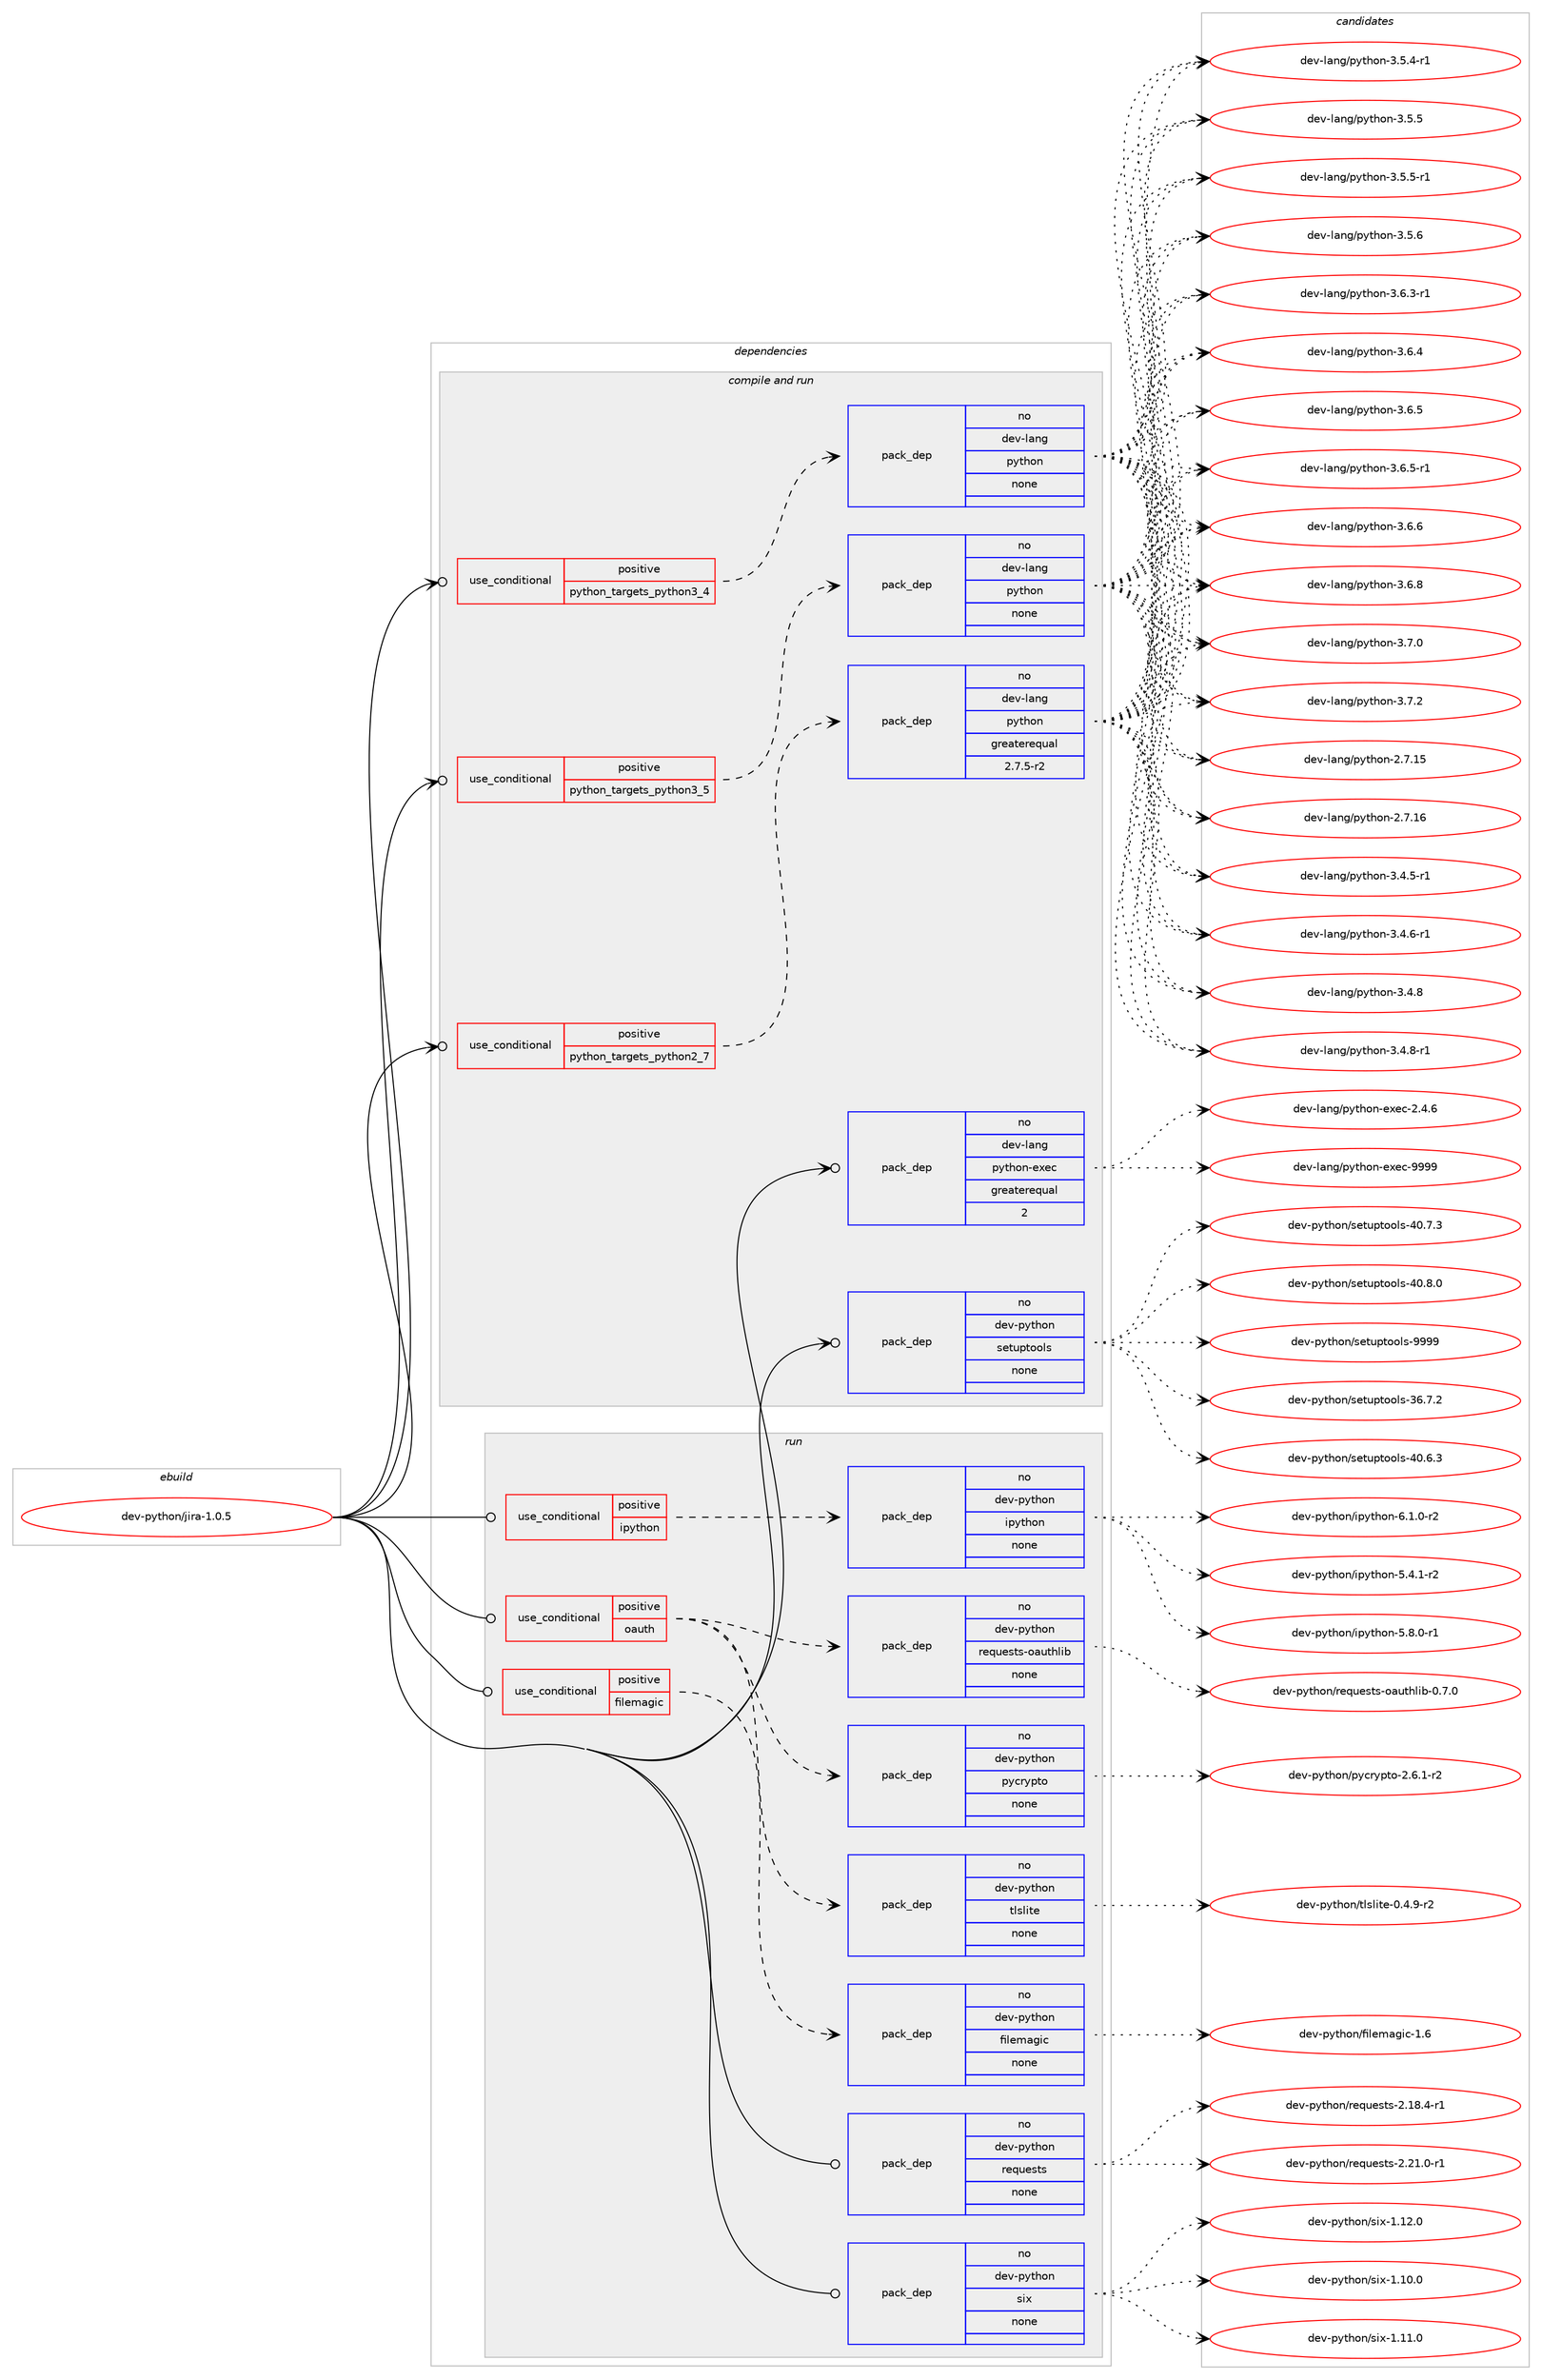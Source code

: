 digraph prolog {

# *************
# Graph options
# *************

newrank=true;
concentrate=true;
compound=true;
graph [rankdir=LR,fontname=Helvetica,fontsize=10,ranksep=1.5];#, ranksep=2.5, nodesep=0.2];
edge  [arrowhead=vee];
node  [fontname=Helvetica,fontsize=10];

# **********
# The ebuild
# **********

subgraph cluster_leftcol {
color=gray;
rank=same;
label=<<i>ebuild</i>>;
id [label="dev-python/jira-1.0.5", color=red, width=4, href="../dev-python/jira-1.0.5.svg"];
}

# ****************
# The dependencies
# ****************

subgraph cluster_midcol {
color=gray;
label=<<i>dependencies</i>>;
subgraph cluster_compile {
fillcolor="#eeeeee";
style=filled;
label=<<i>compile</i>>;
}
subgraph cluster_compileandrun {
fillcolor="#eeeeee";
style=filled;
label=<<i>compile and run</i>>;
subgraph cond376330 {
dependency1415469 [label=<<TABLE BORDER="0" CELLBORDER="1" CELLSPACING="0" CELLPADDING="4"><TR><TD ROWSPAN="3" CELLPADDING="10">use_conditional</TD></TR><TR><TD>positive</TD></TR><TR><TD>python_targets_python2_7</TD></TR></TABLE>>, shape=none, color=red];
subgraph pack1015867 {
dependency1415470 [label=<<TABLE BORDER="0" CELLBORDER="1" CELLSPACING="0" CELLPADDING="4" WIDTH="220"><TR><TD ROWSPAN="6" CELLPADDING="30">pack_dep</TD></TR><TR><TD WIDTH="110">no</TD></TR><TR><TD>dev-lang</TD></TR><TR><TD>python</TD></TR><TR><TD>greaterequal</TD></TR><TR><TD>2.7.5-r2</TD></TR></TABLE>>, shape=none, color=blue];
}
dependency1415469:e -> dependency1415470:w [weight=20,style="dashed",arrowhead="vee"];
}
id:e -> dependency1415469:w [weight=20,style="solid",arrowhead="odotvee"];
subgraph cond376331 {
dependency1415471 [label=<<TABLE BORDER="0" CELLBORDER="1" CELLSPACING="0" CELLPADDING="4"><TR><TD ROWSPAN="3" CELLPADDING="10">use_conditional</TD></TR><TR><TD>positive</TD></TR><TR><TD>python_targets_python3_4</TD></TR></TABLE>>, shape=none, color=red];
subgraph pack1015868 {
dependency1415472 [label=<<TABLE BORDER="0" CELLBORDER="1" CELLSPACING="0" CELLPADDING="4" WIDTH="220"><TR><TD ROWSPAN="6" CELLPADDING="30">pack_dep</TD></TR><TR><TD WIDTH="110">no</TD></TR><TR><TD>dev-lang</TD></TR><TR><TD>python</TD></TR><TR><TD>none</TD></TR><TR><TD></TD></TR></TABLE>>, shape=none, color=blue];
}
dependency1415471:e -> dependency1415472:w [weight=20,style="dashed",arrowhead="vee"];
}
id:e -> dependency1415471:w [weight=20,style="solid",arrowhead="odotvee"];
subgraph cond376332 {
dependency1415473 [label=<<TABLE BORDER="0" CELLBORDER="1" CELLSPACING="0" CELLPADDING="4"><TR><TD ROWSPAN="3" CELLPADDING="10">use_conditional</TD></TR><TR><TD>positive</TD></TR><TR><TD>python_targets_python3_5</TD></TR></TABLE>>, shape=none, color=red];
subgraph pack1015869 {
dependency1415474 [label=<<TABLE BORDER="0" CELLBORDER="1" CELLSPACING="0" CELLPADDING="4" WIDTH="220"><TR><TD ROWSPAN="6" CELLPADDING="30">pack_dep</TD></TR><TR><TD WIDTH="110">no</TD></TR><TR><TD>dev-lang</TD></TR><TR><TD>python</TD></TR><TR><TD>none</TD></TR><TR><TD></TD></TR></TABLE>>, shape=none, color=blue];
}
dependency1415473:e -> dependency1415474:w [weight=20,style="dashed",arrowhead="vee"];
}
id:e -> dependency1415473:w [weight=20,style="solid",arrowhead="odotvee"];
subgraph pack1015870 {
dependency1415475 [label=<<TABLE BORDER="0" CELLBORDER="1" CELLSPACING="0" CELLPADDING="4" WIDTH="220"><TR><TD ROWSPAN="6" CELLPADDING="30">pack_dep</TD></TR><TR><TD WIDTH="110">no</TD></TR><TR><TD>dev-lang</TD></TR><TR><TD>python-exec</TD></TR><TR><TD>greaterequal</TD></TR><TR><TD>2</TD></TR></TABLE>>, shape=none, color=blue];
}
id:e -> dependency1415475:w [weight=20,style="solid",arrowhead="odotvee"];
subgraph pack1015871 {
dependency1415476 [label=<<TABLE BORDER="0" CELLBORDER="1" CELLSPACING="0" CELLPADDING="4" WIDTH="220"><TR><TD ROWSPAN="6" CELLPADDING="30">pack_dep</TD></TR><TR><TD WIDTH="110">no</TD></TR><TR><TD>dev-python</TD></TR><TR><TD>setuptools</TD></TR><TR><TD>none</TD></TR><TR><TD></TD></TR></TABLE>>, shape=none, color=blue];
}
id:e -> dependency1415476:w [weight=20,style="solid",arrowhead="odotvee"];
}
subgraph cluster_run {
fillcolor="#eeeeee";
style=filled;
label=<<i>run</i>>;
subgraph cond376333 {
dependency1415477 [label=<<TABLE BORDER="0" CELLBORDER="1" CELLSPACING="0" CELLPADDING="4"><TR><TD ROWSPAN="3" CELLPADDING="10">use_conditional</TD></TR><TR><TD>positive</TD></TR><TR><TD>filemagic</TD></TR></TABLE>>, shape=none, color=red];
subgraph pack1015872 {
dependency1415478 [label=<<TABLE BORDER="0" CELLBORDER="1" CELLSPACING="0" CELLPADDING="4" WIDTH="220"><TR><TD ROWSPAN="6" CELLPADDING="30">pack_dep</TD></TR><TR><TD WIDTH="110">no</TD></TR><TR><TD>dev-python</TD></TR><TR><TD>filemagic</TD></TR><TR><TD>none</TD></TR><TR><TD></TD></TR></TABLE>>, shape=none, color=blue];
}
dependency1415477:e -> dependency1415478:w [weight=20,style="dashed",arrowhead="vee"];
}
id:e -> dependency1415477:w [weight=20,style="solid",arrowhead="odot"];
subgraph cond376334 {
dependency1415479 [label=<<TABLE BORDER="0" CELLBORDER="1" CELLSPACING="0" CELLPADDING="4"><TR><TD ROWSPAN="3" CELLPADDING="10">use_conditional</TD></TR><TR><TD>positive</TD></TR><TR><TD>ipython</TD></TR></TABLE>>, shape=none, color=red];
subgraph pack1015873 {
dependency1415480 [label=<<TABLE BORDER="0" CELLBORDER="1" CELLSPACING="0" CELLPADDING="4" WIDTH="220"><TR><TD ROWSPAN="6" CELLPADDING="30">pack_dep</TD></TR><TR><TD WIDTH="110">no</TD></TR><TR><TD>dev-python</TD></TR><TR><TD>ipython</TD></TR><TR><TD>none</TD></TR><TR><TD></TD></TR></TABLE>>, shape=none, color=blue];
}
dependency1415479:e -> dependency1415480:w [weight=20,style="dashed",arrowhead="vee"];
}
id:e -> dependency1415479:w [weight=20,style="solid",arrowhead="odot"];
subgraph cond376335 {
dependency1415481 [label=<<TABLE BORDER="0" CELLBORDER="1" CELLSPACING="0" CELLPADDING="4"><TR><TD ROWSPAN="3" CELLPADDING="10">use_conditional</TD></TR><TR><TD>positive</TD></TR><TR><TD>oauth</TD></TR></TABLE>>, shape=none, color=red];
subgraph pack1015874 {
dependency1415482 [label=<<TABLE BORDER="0" CELLBORDER="1" CELLSPACING="0" CELLPADDING="4" WIDTH="220"><TR><TD ROWSPAN="6" CELLPADDING="30">pack_dep</TD></TR><TR><TD WIDTH="110">no</TD></TR><TR><TD>dev-python</TD></TR><TR><TD>requests-oauthlib</TD></TR><TR><TD>none</TD></TR><TR><TD></TD></TR></TABLE>>, shape=none, color=blue];
}
dependency1415481:e -> dependency1415482:w [weight=20,style="dashed",arrowhead="vee"];
subgraph pack1015875 {
dependency1415483 [label=<<TABLE BORDER="0" CELLBORDER="1" CELLSPACING="0" CELLPADDING="4" WIDTH="220"><TR><TD ROWSPAN="6" CELLPADDING="30">pack_dep</TD></TR><TR><TD WIDTH="110">no</TD></TR><TR><TD>dev-python</TD></TR><TR><TD>tlslite</TD></TR><TR><TD>none</TD></TR><TR><TD></TD></TR></TABLE>>, shape=none, color=blue];
}
dependency1415481:e -> dependency1415483:w [weight=20,style="dashed",arrowhead="vee"];
subgraph pack1015876 {
dependency1415484 [label=<<TABLE BORDER="0" CELLBORDER="1" CELLSPACING="0" CELLPADDING="4" WIDTH="220"><TR><TD ROWSPAN="6" CELLPADDING="30">pack_dep</TD></TR><TR><TD WIDTH="110">no</TD></TR><TR><TD>dev-python</TD></TR><TR><TD>pycrypto</TD></TR><TR><TD>none</TD></TR><TR><TD></TD></TR></TABLE>>, shape=none, color=blue];
}
dependency1415481:e -> dependency1415484:w [weight=20,style="dashed",arrowhead="vee"];
}
id:e -> dependency1415481:w [weight=20,style="solid",arrowhead="odot"];
subgraph pack1015877 {
dependency1415485 [label=<<TABLE BORDER="0" CELLBORDER="1" CELLSPACING="0" CELLPADDING="4" WIDTH="220"><TR><TD ROWSPAN="6" CELLPADDING="30">pack_dep</TD></TR><TR><TD WIDTH="110">no</TD></TR><TR><TD>dev-python</TD></TR><TR><TD>requests</TD></TR><TR><TD>none</TD></TR><TR><TD></TD></TR></TABLE>>, shape=none, color=blue];
}
id:e -> dependency1415485:w [weight=20,style="solid",arrowhead="odot"];
subgraph pack1015878 {
dependency1415486 [label=<<TABLE BORDER="0" CELLBORDER="1" CELLSPACING="0" CELLPADDING="4" WIDTH="220"><TR><TD ROWSPAN="6" CELLPADDING="30">pack_dep</TD></TR><TR><TD WIDTH="110">no</TD></TR><TR><TD>dev-python</TD></TR><TR><TD>six</TD></TR><TR><TD>none</TD></TR><TR><TD></TD></TR></TABLE>>, shape=none, color=blue];
}
id:e -> dependency1415486:w [weight=20,style="solid",arrowhead="odot"];
}
}

# **************
# The candidates
# **************

subgraph cluster_choices {
rank=same;
color=gray;
label=<<i>candidates</i>>;

subgraph choice1015867 {
color=black;
nodesep=1;
choice10010111845108971101034711212111610411111045504655464953 [label="dev-lang/python-2.7.15", color=red, width=4,href="../dev-lang/python-2.7.15.svg"];
choice10010111845108971101034711212111610411111045504655464954 [label="dev-lang/python-2.7.16", color=red, width=4,href="../dev-lang/python-2.7.16.svg"];
choice1001011184510897110103471121211161041111104551465246534511449 [label="dev-lang/python-3.4.5-r1", color=red, width=4,href="../dev-lang/python-3.4.5-r1.svg"];
choice1001011184510897110103471121211161041111104551465246544511449 [label="dev-lang/python-3.4.6-r1", color=red, width=4,href="../dev-lang/python-3.4.6-r1.svg"];
choice100101118451089711010347112121116104111110455146524656 [label="dev-lang/python-3.4.8", color=red, width=4,href="../dev-lang/python-3.4.8.svg"];
choice1001011184510897110103471121211161041111104551465246564511449 [label="dev-lang/python-3.4.8-r1", color=red, width=4,href="../dev-lang/python-3.4.8-r1.svg"];
choice1001011184510897110103471121211161041111104551465346524511449 [label="dev-lang/python-3.5.4-r1", color=red, width=4,href="../dev-lang/python-3.5.4-r1.svg"];
choice100101118451089711010347112121116104111110455146534653 [label="dev-lang/python-3.5.5", color=red, width=4,href="../dev-lang/python-3.5.5.svg"];
choice1001011184510897110103471121211161041111104551465346534511449 [label="dev-lang/python-3.5.5-r1", color=red, width=4,href="../dev-lang/python-3.5.5-r1.svg"];
choice100101118451089711010347112121116104111110455146534654 [label="dev-lang/python-3.5.6", color=red, width=4,href="../dev-lang/python-3.5.6.svg"];
choice1001011184510897110103471121211161041111104551465446514511449 [label="dev-lang/python-3.6.3-r1", color=red, width=4,href="../dev-lang/python-3.6.3-r1.svg"];
choice100101118451089711010347112121116104111110455146544652 [label="dev-lang/python-3.6.4", color=red, width=4,href="../dev-lang/python-3.6.4.svg"];
choice100101118451089711010347112121116104111110455146544653 [label="dev-lang/python-3.6.5", color=red, width=4,href="../dev-lang/python-3.6.5.svg"];
choice1001011184510897110103471121211161041111104551465446534511449 [label="dev-lang/python-3.6.5-r1", color=red, width=4,href="../dev-lang/python-3.6.5-r1.svg"];
choice100101118451089711010347112121116104111110455146544654 [label="dev-lang/python-3.6.6", color=red, width=4,href="../dev-lang/python-3.6.6.svg"];
choice100101118451089711010347112121116104111110455146544656 [label="dev-lang/python-3.6.8", color=red, width=4,href="../dev-lang/python-3.6.8.svg"];
choice100101118451089711010347112121116104111110455146554648 [label="dev-lang/python-3.7.0", color=red, width=4,href="../dev-lang/python-3.7.0.svg"];
choice100101118451089711010347112121116104111110455146554650 [label="dev-lang/python-3.7.2", color=red, width=4,href="../dev-lang/python-3.7.2.svg"];
dependency1415470:e -> choice10010111845108971101034711212111610411111045504655464953:w [style=dotted,weight="100"];
dependency1415470:e -> choice10010111845108971101034711212111610411111045504655464954:w [style=dotted,weight="100"];
dependency1415470:e -> choice1001011184510897110103471121211161041111104551465246534511449:w [style=dotted,weight="100"];
dependency1415470:e -> choice1001011184510897110103471121211161041111104551465246544511449:w [style=dotted,weight="100"];
dependency1415470:e -> choice100101118451089711010347112121116104111110455146524656:w [style=dotted,weight="100"];
dependency1415470:e -> choice1001011184510897110103471121211161041111104551465246564511449:w [style=dotted,weight="100"];
dependency1415470:e -> choice1001011184510897110103471121211161041111104551465346524511449:w [style=dotted,weight="100"];
dependency1415470:e -> choice100101118451089711010347112121116104111110455146534653:w [style=dotted,weight="100"];
dependency1415470:e -> choice1001011184510897110103471121211161041111104551465346534511449:w [style=dotted,weight="100"];
dependency1415470:e -> choice100101118451089711010347112121116104111110455146534654:w [style=dotted,weight="100"];
dependency1415470:e -> choice1001011184510897110103471121211161041111104551465446514511449:w [style=dotted,weight="100"];
dependency1415470:e -> choice100101118451089711010347112121116104111110455146544652:w [style=dotted,weight="100"];
dependency1415470:e -> choice100101118451089711010347112121116104111110455146544653:w [style=dotted,weight="100"];
dependency1415470:e -> choice1001011184510897110103471121211161041111104551465446534511449:w [style=dotted,weight="100"];
dependency1415470:e -> choice100101118451089711010347112121116104111110455146544654:w [style=dotted,weight="100"];
dependency1415470:e -> choice100101118451089711010347112121116104111110455146544656:w [style=dotted,weight="100"];
dependency1415470:e -> choice100101118451089711010347112121116104111110455146554648:w [style=dotted,weight="100"];
dependency1415470:e -> choice100101118451089711010347112121116104111110455146554650:w [style=dotted,weight="100"];
}
subgraph choice1015868 {
color=black;
nodesep=1;
choice10010111845108971101034711212111610411111045504655464953 [label="dev-lang/python-2.7.15", color=red, width=4,href="../dev-lang/python-2.7.15.svg"];
choice10010111845108971101034711212111610411111045504655464954 [label="dev-lang/python-2.7.16", color=red, width=4,href="../dev-lang/python-2.7.16.svg"];
choice1001011184510897110103471121211161041111104551465246534511449 [label="dev-lang/python-3.4.5-r1", color=red, width=4,href="../dev-lang/python-3.4.5-r1.svg"];
choice1001011184510897110103471121211161041111104551465246544511449 [label="dev-lang/python-3.4.6-r1", color=red, width=4,href="../dev-lang/python-3.4.6-r1.svg"];
choice100101118451089711010347112121116104111110455146524656 [label="dev-lang/python-3.4.8", color=red, width=4,href="../dev-lang/python-3.4.8.svg"];
choice1001011184510897110103471121211161041111104551465246564511449 [label="dev-lang/python-3.4.8-r1", color=red, width=4,href="../dev-lang/python-3.4.8-r1.svg"];
choice1001011184510897110103471121211161041111104551465346524511449 [label="dev-lang/python-3.5.4-r1", color=red, width=4,href="../dev-lang/python-3.5.4-r1.svg"];
choice100101118451089711010347112121116104111110455146534653 [label="dev-lang/python-3.5.5", color=red, width=4,href="../dev-lang/python-3.5.5.svg"];
choice1001011184510897110103471121211161041111104551465346534511449 [label="dev-lang/python-3.5.5-r1", color=red, width=4,href="../dev-lang/python-3.5.5-r1.svg"];
choice100101118451089711010347112121116104111110455146534654 [label="dev-lang/python-3.5.6", color=red, width=4,href="../dev-lang/python-3.5.6.svg"];
choice1001011184510897110103471121211161041111104551465446514511449 [label="dev-lang/python-3.6.3-r1", color=red, width=4,href="../dev-lang/python-3.6.3-r1.svg"];
choice100101118451089711010347112121116104111110455146544652 [label="dev-lang/python-3.6.4", color=red, width=4,href="../dev-lang/python-3.6.4.svg"];
choice100101118451089711010347112121116104111110455146544653 [label="dev-lang/python-3.6.5", color=red, width=4,href="../dev-lang/python-3.6.5.svg"];
choice1001011184510897110103471121211161041111104551465446534511449 [label="dev-lang/python-3.6.5-r1", color=red, width=4,href="../dev-lang/python-3.6.5-r1.svg"];
choice100101118451089711010347112121116104111110455146544654 [label="dev-lang/python-3.6.6", color=red, width=4,href="../dev-lang/python-3.6.6.svg"];
choice100101118451089711010347112121116104111110455146544656 [label="dev-lang/python-3.6.8", color=red, width=4,href="../dev-lang/python-3.6.8.svg"];
choice100101118451089711010347112121116104111110455146554648 [label="dev-lang/python-3.7.0", color=red, width=4,href="../dev-lang/python-3.7.0.svg"];
choice100101118451089711010347112121116104111110455146554650 [label="dev-lang/python-3.7.2", color=red, width=4,href="../dev-lang/python-3.7.2.svg"];
dependency1415472:e -> choice10010111845108971101034711212111610411111045504655464953:w [style=dotted,weight="100"];
dependency1415472:e -> choice10010111845108971101034711212111610411111045504655464954:w [style=dotted,weight="100"];
dependency1415472:e -> choice1001011184510897110103471121211161041111104551465246534511449:w [style=dotted,weight="100"];
dependency1415472:e -> choice1001011184510897110103471121211161041111104551465246544511449:w [style=dotted,weight="100"];
dependency1415472:e -> choice100101118451089711010347112121116104111110455146524656:w [style=dotted,weight="100"];
dependency1415472:e -> choice1001011184510897110103471121211161041111104551465246564511449:w [style=dotted,weight="100"];
dependency1415472:e -> choice1001011184510897110103471121211161041111104551465346524511449:w [style=dotted,weight="100"];
dependency1415472:e -> choice100101118451089711010347112121116104111110455146534653:w [style=dotted,weight="100"];
dependency1415472:e -> choice1001011184510897110103471121211161041111104551465346534511449:w [style=dotted,weight="100"];
dependency1415472:e -> choice100101118451089711010347112121116104111110455146534654:w [style=dotted,weight="100"];
dependency1415472:e -> choice1001011184510897110103471121211161041111104551465446514511449:w [style=dotted,weight="100"];
dependency1415472:e -> choice100101118451089711010347112121116104111110455146544652:w [style=dotted,weight="100"];
dependency1415472:e -> choice100101118451089711010347112121116104111110455146544653:w [style=dotted,weight="100"];
dependency1415472:e -> choice1001011184510897110103471121211161041111104551465446534511449:w [style=dotted,weight="100"];
dependency1415472:e -> choice100101118451089711010347112121116104111110455146544654:w [style=dotted,weight="100"];
dependency1415472:e -> choice100101118451089711010347112121116104111110455146544656:w [style=dotted,weight="100"];
dependency1415472:e -> choice100101118451089711010347112121116104111110455146554648:w [style=dotted,weight="100"];
dependency1415472:e -> choice100101118451089711010347112121116104111110455146554650:w [style=dotted,weight="100"];
}
subgraph choice1015869 {
color=black;
nodesep=1;
choice10010111845108971101034711212111610411111045504655464953 [label="dev-lang/python-2.7.15", color=red, width=4,href="../dev-lang/python-2.7.15.svg"];
choice10010111845108971101034711212111610411111045504655464954 [label="dev-lang/python-2.7.16", color=red, width=4,href="../dev-lang/python-2.7.16.svg"];
choice1001011184510897110103471121211161041111104551465246534511449 [label="dev-lang/python-3.4.5-r1", color=red, width=4,href="../dev-lang/python-3.4.5-r1.svg"];
choice1001011184510897110103471121211161041111104551465246544511449 [label="dev-lang/python-3.4.6-r1", color=red, width=4,href="../dev-lang/python-3.4.6-r1.svg"];
choice100101118451089711010347112121116104111110455146524656 [label="dev-lang/python-3.4.8", color=red, width=4,href="../dev-lang/python-3.4.8.svg"];
choice1001011184510897110103471121211161041111104551465246564511449 [label="dev-lang/python-3.4.8-r1", color=red, width=4,href="../dev-lang/python-3.4.8-r1.svg"];
choice1001011184510897110103471121211161041111104551465346524511449 [label="dev-lang/python-3.5.4-r1", color=red, width=4,href="../dev-lang/python-3.5.4-r1.svg"];
choice100101118451089711010347112121116104111110455146534653 [label="dev-lang/python-3.5.5", color=red, width=4,href="../dev-lang/python-3.5.5.svg"];
choice1001011184510897110103471121211161041111104551465346534511449 [label="dev-lang/python-3.5.5-r1", color=red, width=4,href="../dev-lang/python-3.5.5-r1.svg"];
choice100101118451089711010347112121116104111110455146534654 [label="dev-lang/python-3.5.6", color=red, width=4,href="../dev-lang/python-3.5.6.svg"];
choice1001011184510897110103471121211161041111104551465446514511449 [label="dev-lang/python-3.6.3-r1", color=red, width=4,href="../dev-lang/python-3.6.3-r1.svg"];
choice100101118451089711010347112121116104111110455146544652 [label="dev-lang/python-3.6.4", color=red, width=4,href="../dev-lang/python-3.6.4.svg"];
choice100101118451089711010347112121116104111110455146544653 [label="dev-lang/python-3.6.5", color=red, width=4,href="../dev-lang/python-3.6.5.svg"];
choice1001011184510897110103471121211161041111104551465446534511449 [label="dev-lang/python-3.6.5-r1", color=red, width=4,href="../dev-lang/python-3.6.5-r1.svg"];
choice100101118451089711010347112121116104111110455146544654 [label="dev-lang/python-3.6.6", color=red, width=4,href="../dev-lang/python-3.6.6.svg"];
choice100101118451089711010347112121116104111110455146544656 [label="dev-lang/python-3.6.8", color=red, width=4,href="../dev-lang/python-3.6.8.svg"];
choice100101118451089711010347112121116104111110455146554648 [label="dev-lang/python-3.7.0", color=red, width=4,href="../dev-lang/python-3.7.0.svg"];
choice100101118451089711010347112121116104111110455146554650 [label="dev-lang/python-3.7.2", color=red, width=4,href="../dev-lang/python-3.7.2.svg"];
dependency1415474:e -> choice10010111845108971101034711212111610411111045504655464953:w [style=dotted,weight="100"];
dependency1415474:e -> choice10010111845108971101034711212111610411111045504655464954:w [style=dotted,weight="100"];
dependency1415474:e -> choice1001011184510897110103471121211161041111104551465246534511449:w [style=dotted,weight="100"];
dependency1415474:e -> choice1001011184510897110103471121211161041111104551465246544511449:w [style=dotted,weight="100"];
dependency1415474:e -> choice100101118451089711010347112121116104111110455146524656:w [style=dotted,weight="100"];
dependency1415474:e -> choice1001011184510897110103471121211161041111104551465246564511449:w [style=dotted,weight="100"];
dependency1415474:e -> choice1001011184510897110103471121211161041111104551465346524511449:w [style=dotted,weight="100"];
dependency1415474:e -> choice100101118451089711010347112121116104111110455146534653:w [style=dotted,weight="100"];
dependency1415474:e -> choice1001011184510897110103471121211161041111104551465346534511449:w [style=dotted,weight="100"];
dependency1415474:e -> choice100101118451089711010347112121116104111110455146534654:w [style=dotted,weight="100"];
dependency1415474:e -> choice1001011184510897110103471121211161041111104551465446514511449:w [style=dotted,weight="100"];
dependency1415474:e -> choice100101118451089711010347112121116104111110455146544652:w [style=dotted,weight="100"];
dependency1415474:e -> choice100101118451089711010347112121116104111110455146544653:w [style=dotted,weight="100"];
dependency1415474:e -> choice1001011184510897110103471121211161041111104551465446534511449:w [style=dotted,weight="100"];
dependency1415474:e -> choice100101118451089711010347112121116104111110455146544654:w [style=dotted,weight="100"];
dependency1415474:e -> choice100101118451089711010347112121116104111110455146544656:w [style=dotted,weight="100"];
dependency1415474:e -> choice100101118451089711010347112121116104111110455146554648:w [style=dotted,weight="100"];
dependency1415474:e -> choice100101118451089711010347112121116104111110455146554650:w [style=dotted,weight="100"];
}
subgraph choice1015870 {
color=black;
nodesep=1;
choice1001011184510897110103471121211161041111104510112010199455046524654 [label="dev-lang/python-exec-2.4.6", color=red, width=4,href="../dev-lang/python-exec-2.4.6.svg"];
choice10010111845108971101034711212111610411111045101120101994557575757 [label="dev-lang/python-exec-9999", color=red, width=4,href="../dev-lang/python-exec-9999.svg"];
dependency1415475:e -> choice1001011184510897110103471121211161041111104510112010199455046524654:w [style=dotted,weight="100"];
dependency1415475:e -> choice10010111845108971101034711212111610411111045101120101994557575757:w [style=dotted,weight="100"];
}
subgraph choice1015871 {
color=black;
nodesep=1;
choice100101118451121211161041111104711510111611711211611111110811545515446554650 [label="dev-python/setuptools-36.7.2", color=red, width=4,href="../dev-python/setuptools-36.7.2.svg"];
choice100101118451121211161041111104711510111611711211611111110811545524846544651 [label="dev-python/setuptools-40.6.3", color=red, width=4,href="../dev-python/setuptools-40.6.3.svg"];
choice100101118451121211161041111104711510111611711211611111110811545524846554651 [label="dev-python/setuptools-40.7.3", color=red, width=4,href="../dev-python/setuptools-40.7.3.svg"];
choice100101118451121211161041111104711510111611711211611111110811545524846564648 [label="dev-python/setuptools-40.8.0", color=red, width=4,href="../dev-python/setuptools-40.8.0.svg"];
choice10010111845112121116104111110471151011161171121161111111081154557575757 [label="dev-python/setuptools-9999", color=red, width=4,href="../dev-python/setuptools-9999.svg"];
dependency1415476:e -> choice100101118451121211161041111104711510111611711211611111110811545515446554650:w [style=dotted,weight="100"];
dependency1415476:e -> choice100101118451121211161041111104711510111611711211611111110811545524846544651:w [style=dotted,weight="100"];
dependency1415476:e -> choice100101118451121211161041111104711510111611711211611111110811545524846554651:w [style=dotted,weight="100"];
dependency1415476:e -> choice100101118451121211161041111104711510111611711211611111110811545524846564648:w [style=dotted,weight="100"];
dependency1415476:e -> choice10010111845112121116104111110471151011161171121161111111081154557575757:w [style=dotted,weight="100"];
}
subgraph choice1015872 {
color=black;
nodesep=1;
choice1001011184511212111610411111047102105108101109971031059945494654 [label="dev-python/filemagic-1.6", color=red, width=4,href="../dev-python/filemagic-1.6.svg"];
dependency1415478:e -> choice1001011184511212111610411111047102105108101109971031059945494654:w [style=dotted,weight="100"];
}
subgraph choice1015873 {
color=black;
nodesep=1;
choice10010111845112121116104111110471051121211161041111104553465246494511450 [label="dev-python/ipython-5.4.1-r2", color=red, width=4,href="../dev-python/ipython-5.4.1-r2.svg"];
choice10010111845112121116104111110471051121211161041111104553465646484511449 [label="dev-python/ipython-5.8.0-r1", color=red, width=4,href="../dev-python/ipython-5.8.0-r1.svg"];
choice10010111845112121116104111110471051121211161041111104554464946484511450 [label="dev-python/ipython-6.1.0-r2", color=red, width=4,href="../dev-python/ipython-6.1.0-r2.svg"];
dependency1415480:e -> choice10010111845112121116104111110471051121211161041111104553465246494511450:w [style=dotted,weight="100"];
dependency1415480:e -> choice10010111845112121116104111110471051121211161041111104553465646484511449:w [style=dotted,weight="100"];
dependency1415480:e -> choice10010111845112121116104111110471051121211161041111104554464946484511450:w [style=dotted,weight="100"];
}
subgraph choice1015874 {
color=black;
nodesep=1;
choice1001011184511212111610411111047114101113117101115116115451119711711610410810598454846554648 [label="dev-python/requests-oauthlib-0.7.0", color=red, width=4,href="../dev-python/requests-oauthlib-0.7.0.svg"];
dependency1415482:e -> choice1001011184511212111610411111047114101113117101115116115451119711711610410810598454846554648:w [style=dotted,weight="100"];
}
subgraph choice1015875 {
color=black;
nodesep=1;
choice10010111845112121116104111110471161081151081051161014548465246574511450 [label="dev-python/tlslite-0.4.9-r2", color=red, width=4,href="../dev-python/tlslite-0.4.9-r2.svg"];
dependency1415483:e -> choice10010111845112121116104111110471161081151081051161014548465246574511450:w [style=dotted,weight="100"];
}
subgraph choice1015876 {
color=black;
nodesep=1;
choice1001011184511212111610411111047112121991141211121161114550465446494511450 [label="dev-python/pycrypto-2.6.1-r2", color=red, width=4,href="../dev-python/pycrypto-2.6.1-r2.svg"];
dependency1415484:e -> choice1001011184511212111610411111047112121991141211121161114550465446494511450:w [style=dotted,weight="100"];
}
subgraph choice1015877 {
color=black;
nodesep=1;
choice1001011184511212111610411111047114101113117101115116115455046495646524511449 [label="dev-python/requests-2.18.4-r1", color=red, width=4,href="../dev-python/requests-2.18.4-r1.svg"];
choice1001011184511212111610411111047114101113117101115116115455046504946484511449 [label="dev-python/requests-2.21.0-r1", color=red, width=4,href="../dev-python/requests-2.21.0-r1.svg"];
dependency1415485:e -> choice1001011184511212111610411111047114101113117101115116115455046495646524511449:w [style=dotted,weight="100"];
dependency1415485:e -> choice1001011184511212111610411111047114101113117101115116115455046504946484511449:w [style=dotted,weight="100"];
}
subgraph choice1015878 {
color=black;
nodesep=1;
choice100101118451121211161041111104711510512045494649484648 [label="dev-python/six-1.10.0", color=red, width=4,href="../dev-python/six-1.10.0.svg"];
choice100101118451121211161041111104711510512045494649494648 [label="dev-python/six-1.11.0", color=red, width=4,href="../dev-python/six-1.11.0.svg"];
choice100101118451121211161041111104711510512045494649504648 [label="dev-python/six-1.12.0", color=red, width=4,href="../dev-python/six-1.12.0.svg"];
dependency1415486:e -> choice100101118451121211161041111104711510512045494649484648:w [style=dotted,weight="100"];
dependency1415486:e -> choice100101118451121211161041111104711510512045494649494648:w [style=dotted,weight="100"];
dependency1415486:e -> choice100101118451121211161041111104711510512045494649504648:w [style=dotted,weight="100"];
}
}

}
